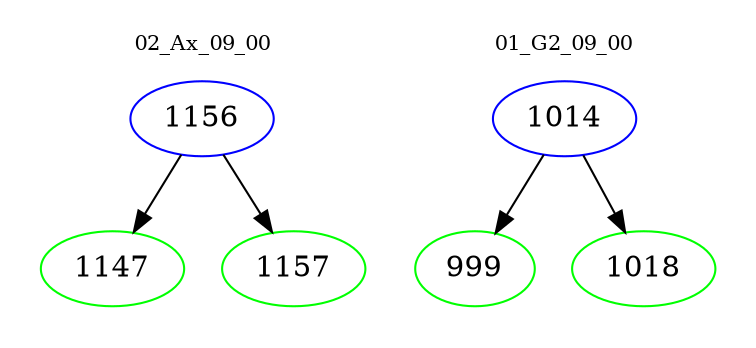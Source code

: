 digraph{
subgraph cluster_0 {
color = white
label = "02_Ax_09_00";
fontsize=10;
T0_1156 [label="1156", color="blue"]
T0_1156 -> T0_1147 [color="black"]
T0_1147 [label="1147", color="green"]
T0_1156 -> T0_1157 [color="black"]
T0_1157 [label="1157", color="green"]
}
subgraph cluster_1 {
color = white
label = "01_G2_09_00";
fontsize=10;
T1_1014 [label="1014", color="blue"]
T1_1014 -> T1_999 [color="black"]
T1_999 [label="999", color="green"]
T1_1014 -> T1_1018 [color="black"]
T1_1018 [label="1018", color="green"]
}
}
